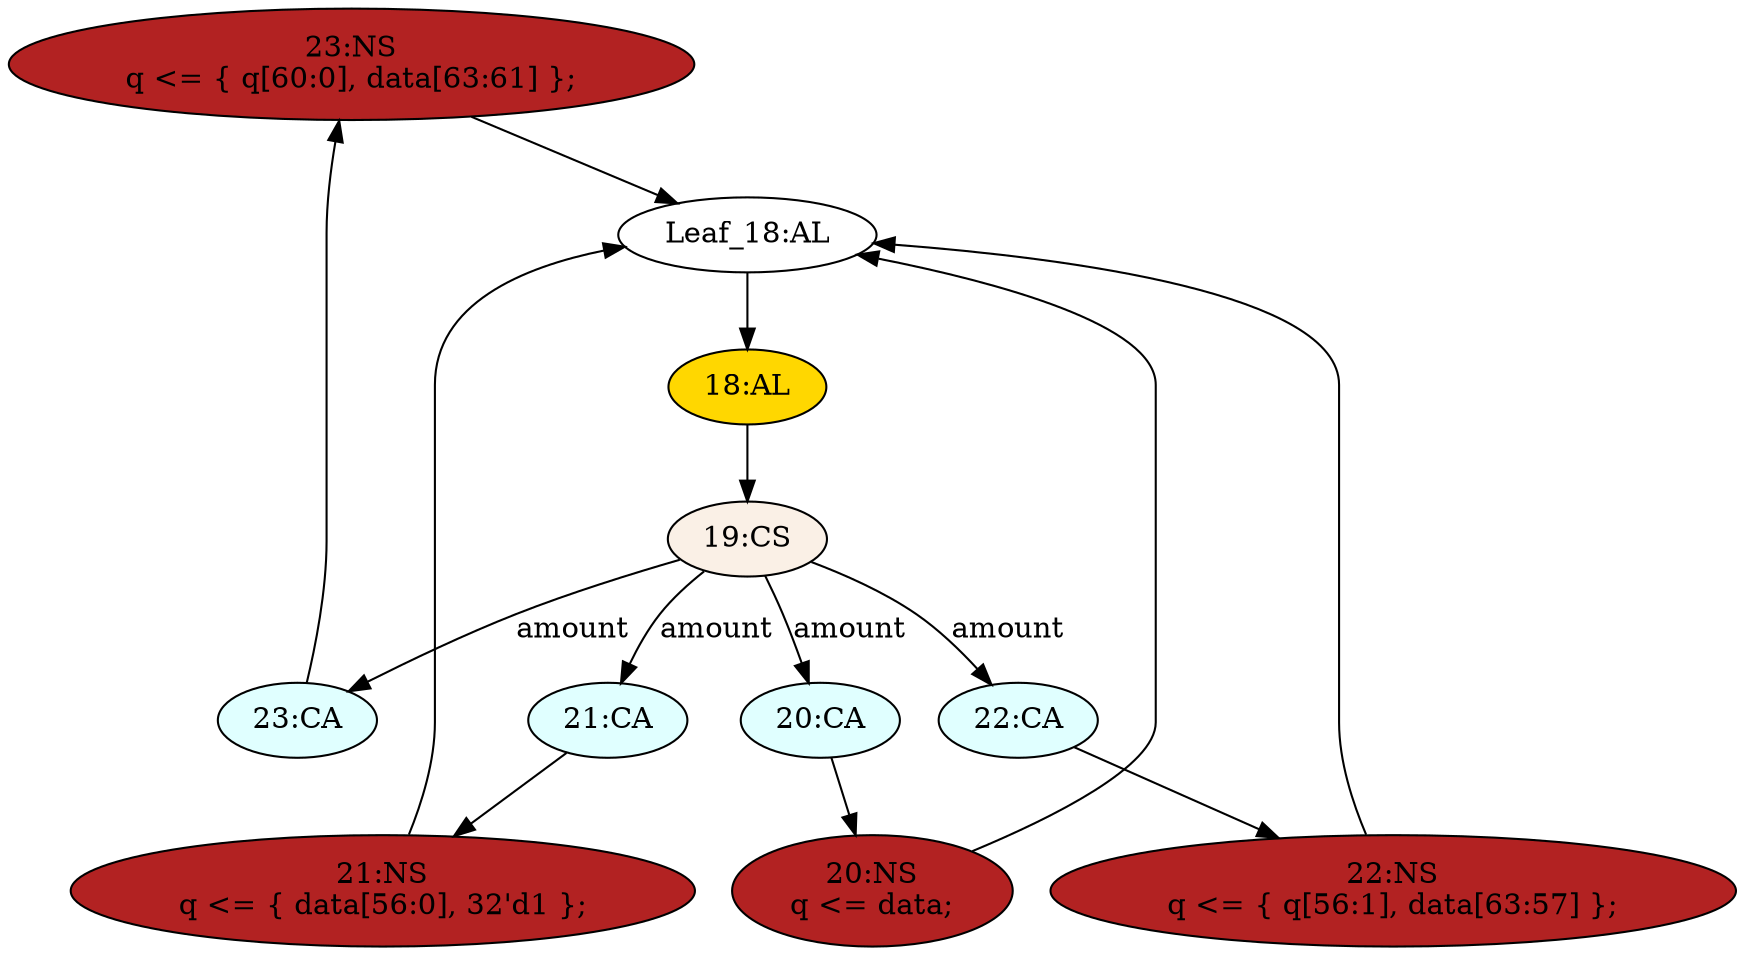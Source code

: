 strict digraph "compose( ,  )" {
	node [label="\N"];
	"23:NS"	[ast="<pyverilog.vparser.ast.NonblockingSubstitution object at 0x7f967d860650>",
		fillcolor=firebrick,
		label="23:NS
q <= { q[60:0], data[63:61] };",
		statements="[<pyverilog.vparser.ast.NonblockingSubstitution object at 0x7f967d860650>]",
		style=filled,
		typ=NonblockingSubstitution];
	"Leaf_18:AL"	[def_var="['q']",
		label="Leaf_18:AL"];
	"23:NS" -> "Leaf_18:AL"	[cond="[]",
		lineno=None];
	"18:AL"	[ast="<pyverilog.vparser.ast.Always object at 0x7f967d8750d0>",
		clk_sens=False,
		fillcolor=gold,
		label="18:AL",
		sens="['data']",
		statements="[]",
		style=filled,
		typ=Always,
		use_var="['q', 'amount', 'data']"];
	"Leaf_18:AL" -> "18:AL";
	"21:CA"	[ast="<pyverilog.vparser.ast.Case object at 0x7f967d54ee90>",
		fillcolor=lightcyan,
		label="21:CA",
		statements="[]",
		style=filled,
		typ=Case];
	"21:NS"	[ast="<pyverilog.vparser.ast.NonblockingSubstitution object at 0x7f967d5b1450>",
		fillcolor=firebrick,
		label="21:NS
q <= { data[56:0], 32'd1 };",
		statements="[<pyverilog.vparser.ast.NonblockingSubstitution object at 0x7f967d5b1450>]",
		style=filled,
		typ=NonblockingSubstitution];
	"21:CA" -> "21:NS"	[cond="[]",
		lineno=None];
	"20:NS"	[ast="<pyverilog.vparser.ast.NonblockingSubstitution object at 0x7f967d5a3210>",
		fillcolor=firebrick,
		label="20:NS
q <= data;",
		statements="[<pyverilog.vparser.ast.NonblockingSubstitution object at 0x7f967d5a3210>]",
		style=filled,
		typ=NonblockingSubstitution];
	"20:NS" -> "Leaf_18:AL"	[cond="[]",
		lineno=None];
	"20:CA"	[ast="<pyverilog.vparser.ast.Case object at 0x7f967d5a33d0>",
		fillcolor=lightcyan,
		label="20:CA",
		statements="[]",
		style=filled,
		typ=Case];
	"20:CA" -> "20:NS"	[cond="[]",
		lineno=None];
	"19:CS"	[ast="<pyverilog.vparser.ast.CaseStatement object at 0x7f967d5a6150>",
		fillcolor=linen,
		label="19:CS",
		statements="[]",
		style=filled,
		typ=CaseStatement];
	"18:AL" -> "19:CS"	[cond="[]",
		lineno=None];
	"22:CA"	[ast="<pyverilog.vparser.ast.Case object at 0x7f967d5b1250>",
		fillcolor=lightcyan,
		label="22:CA",
		statements="[]",
		style=filled,
		typ=Case];
	"22:NS"	[ast="<pyverilog.vparser.ast.NonblockingSubstitution object at 0x7f967d5a6d10>",
		fillcolor=firebrick,
		label="22:NS
q <= { q[56:1], data[63:57] };",
		statements="[<pyverilog.vparser.ast.NonblockingSubstitution object at 0x7f967d5a6d10>]",
		style=filled,
		typ=NonblockingSubstitution];
	"22:CA" -> "22:NS"	[cond="[]",
		lineno=None];
	"23:CA"	[ast="<pyverilog.vparser.ast.Case object at 0x7f967d5a6350>",
		fillcolor=lightcyan,
		label="23:CA",
		statements="[]",
		style=filled,
		typ=Case];
	"23:CA" -> "23:NS"	[cond="[]",
		lineno=None];
	"22:NS" -> "Leaf_18:AL"	[cond="[]",
		lineno=None];
	"19:CS" -> "21:CA"	[cond="['amount']",
		label=amount,
		lineno=19];
	"19:CS" -> "20:CA"	[cond="['amount']",
		label=amount,
		lineno=19];
	"19:CS" -> "22:CA"	[cond="['amount']",
		label=amount,
		lineno=19];
	"19:CS" -> "23:CA"	[cond="['amount']",
		label=amount,
		lineno=19];
	"21:NS" -> "Leaf_18:AL"	[cond="[]",
		lineno=None];
}
